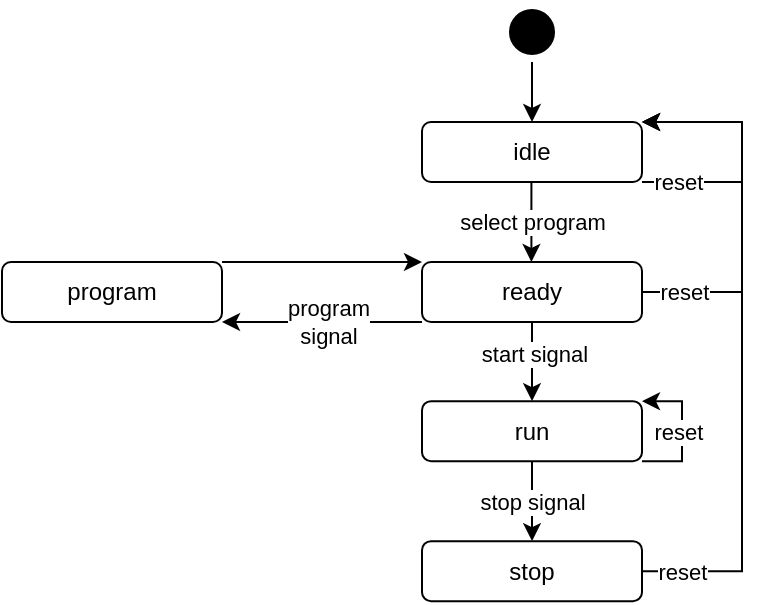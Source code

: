 <mxfile version="16.5.6" type="device"><diagram id="iAzm2OcYthpOr3nZGnLL" name="Page-1"><mxGraphModel dx="677" dy="377" grid="1" gridSize="10" guides="1" tooltips="1" connect="1" arrows="1" fold="1" page="1" pageScale="1" pageWidth="850" pageHeight="1100" math="0" shadow="0"><root><mxCell id="0"/><mxCell id="1" parent="0"/><mxCell id="tg35xShgb-QXrn2WEw-e-8" style="edgeStyle=orthogonalEdgeStyle;rounded=0;orthogonalLoop=1;jettySize=auto;html=1;strokeColor=#000000;entryX=0.5;entryY=0;entryDx=0;entryDy=0;exitX=0.5;exitY=1;exitDx=0;exitDy=0;" parent="1" source="tg35xShgb-QXrn2WEw-e-33" target="tg35xShgb-QXrn2WEw-e-5" edge="1"><mxGeometry relative="1" as="geometry"><mxPoint x="375" y="250" as="sourcePoint"/><Array as="points"><mxPoint x="375" y="290"/><mxPoint x="375" y="290"/></Array></mxGeometry></mxCell><mxCell id="tg35xShgb-QXrn2WEw-e-38" value="start signal" style="edgeLabel;html=1;align=center;verticalAlign=middle;resizable=0;points=[];" parent="tg35xShgb-QXrn2WEw-e-8" vertex="1" connectable="0"><mxGeometry x="-0.225" y="1" relative="1" as="geometry"><mxPoint as="offset"/></mxGeometry></mxCell><mxCell id="tg35xShgb-QXrn2WEw-e-36" style="edgeStyle=orthogonalEdgeStyle;rounded=0;orthogonalLoop=1;jettySize=auto;html=1;entryX=0.5;entryY=0;entryDx=0;entryDy=0;strokeColor=#000000;" parent="1" edge="1"><mxGeometry relative="1" as="geometry"><mxPoint x="374.71" y="200" as="sourcePoint"/><mxPoint x="374.71" y="240" as="targetPoint"/><Array as="points"><mxPoint x="374.71" y="220"/><mxPoint x="374.71" y="220"/></Array></mxGeometry></mxCell><mxCell id="tg35xShgb-QXrn2WEw-e-37" value="select program" style="edgeLabel;html=1;align=center;verticalAlign=middle;resizable=0;points=[];" parent="tg35xShgb-QXrn2WEw-e-36" vertex="1" connectable="0"><mxGeometry x="0.239" relative="1" as="geometry"><mxPoint y="-5" as="offset"/></mxGeometry></mxCell><mxCell id="tg35xShgb-QXrn2WEw-e-1" value="idle" style="rounded=1;whiteSpace=wrap;html=1;" parent="1" vertex="1"><mxGeometry x="320" y="170" width="110" height="30" as="geometry"/></mxCell><mxCell id="tg35xShgb-QXrn2WEw-e-4" value="" style="edgeStyle=orthogonalEdgeStyle;rounded=0;orthogonalLoop=1;jettySize=auto;html=1;strokeColor=#000000;" parent="1" source="tg35xShgb-QXrn2WEw-e-2" target="tg35xShgb-QXrn2WEw-e-1" edge="1"><mxGeometry relative="1" as="geometry"/></mxCell><mxCell id="tg35xShgb-QXrn2WEw-e-2" value="" style="ellipse;html=1;shape=startState;fillColor=#000000;strokeColor=#000000;" parent="1" vertex="1"><mxGeometry x="360" y="110" width="30" height="30" as="geometry"/></mxCell><mxCell id="tg35xShgb-QXrn2WEw-e-22" style="edgeStyle=orthogonalEdgeStyle;rounded=0;orthogonalLoop=1;jettySize=auto;html=1;entryX=0.5;entryY=0;entryDx=0;entryDy=0;strokeColor=#000000;" parent="1" source="tg35xShgb-QXrn2WEw-e-5" target="tg35xShgb-QXrn2WEw-e-20" edge="1"><mxGeometry relative="1" as="geometry"/></mxCell><mxCell id="tg35xShgb-QXrn2WEw-e-23" value="stop signal" style="edgeLabel;html=1;align=center;verticalAlign=middle;resizable=0;points=[];" parent="tg35xShgb-QXrn2WEw-e-22" vertex="1" connectable="0"><mxGeometry x="-0.333" y="-1" relative="1" as="geometry"><mxPoint x="1" y="7" as="offset"/></mxGeometry></mxCell><mxCell id="tg35xShgb-QXrn2WEw-e-28" style="edgeStyle=orthogonalEdgeStyle;rounded=0;orthogonalLoop=1;jettySize=auto;html=1;strokeColor=#000000;exitX=1;exitY=1;exitDx=0;exitDy=0;entryX=1;entryY=0;entryDx=0;entryDy=0;" parent="1" source="tg35xShgb-QXrn2WEw-e-5" target="tg35xShgb-QXrn2WEw-e-5" edge="1"><mxGeometry relative="1" as="geometry"><mxPoint x="434" y="299.57" as="targetPoint"/><Array as="points"><mxPoint x="450" y="339.57"/><mxPoint x="450" y="309.57"/></Array></mxGeometry></mxCell><mxCell id="tg35xShgb-QXrn2WEw-e-29" value="reset" style="edgeLabel;html=1;align=center;verticalAlign=middle;resizable=0;points=[];" parent="tg35xShgb-QXrn2WEw-e-28" vertex="1" connectable="0"><mxGeometry x="-0.298" y="2" relative="1" as="geometry"><mxPoint y="-10" as="offset"/></mxGeometry></mxCell><mxCell id="tg35xShgb-QXrn2WEw-e-5" value="run" style="rounded=1;whiteSpace=wrap;html=1;strokeColor=#000000;" parent="1" vertex="1"><mxGeometry x="320" y="309.57" width="110" height="30" as="geometry"/></mxCell><mxCell id="tg35xShgb-QXrn2WEw-e-24" style="edgeStyle=orthogonalEdgeStyle;rounded=0;orthogonalLoop=1;jettySize=auto;html=1;entryX=1;entryY=0;entryDx=0;entryDy=0;strokeColor=#000000;exitX=1;exitY=0.5;exitDx=0;exitDy=0;" parent="1" source="tg35xShgb-QXrn2WEw-e-20" target="tg35xShgb-QXrn2WEw-e-1" edge="1"><mxGeometry relative="1" as="geometry"><Array as="points"><mxPoint x="480" y="395"/><mxPoint x="480" y="170"/></Array></mxGeometry></mxCell><mxCell id="tg35xShgb-QXrn2WEw-e-26" value="&lt;div&gt;reset&lt;/div&gt;" style="edgeLabel;html=1;align=center;verticalAlign=middle;resizable=0;points=[];" parent="tg35xShgb-QXrn2WEw-e-24" vertex="1" connectable="0"><mxGeometry x="-0.323" y="-1" relative="1" as="geometry"><mxPoint x="-31" y="60" as="offset"/></mxGeometry></mxCell><mxCell id="tg35xShgb-QXrn2WEw-e-20" value="stop" style="rounded=1;whiteSpace=wrap;html=1;" parent="1" vertex="1"><mxGeometry x="320" y="379.57" width="110" height="30" as="geometry"/></mxCell><mxCell id="tg35xShgb-QXrn2WEw-e-30" style="edgeStyle=orthogonalEdgeStyle;rounded=0;orthogonalLoop=1;jettySize=auto;html=1;strokeColor=#000000;entryX=1;entryY=0;entryDx=0;entryDy=0;exitX=1;exitY=1;exitDx=0;exitDy=0;" parent="1" target="tg35xShgb-QXrn2WEw-e-1" edge="1" source="tg35xShgb-QXrn2WEw-e-1"><mxGeometry relative="1" as="geometry"><mxPoint x="430" y="170" as="targetPoint"/><mxPoint x="430" y="185" as="sourcePoint"/><Array as="points"><mxPoint x="480" y="200"/><mxPoint x="480" y="170"/></Array></mxGeometry></mxCell><mxCell id="tg35xShgb-QXrn2WEw-e-31" value="reset" style="edgeLabel;html=1;align=center;verticalAlign=middle;resizable=0;points=[];" parent="tg35xShgb-QXrn2WEw-e-30" vertex="1" connectable="0"><mxGeometry x="-0.298" y="2" relative="1" as="geometry"><mxPoint x="-28" y="2" as="offset"/></mxGeometry></mxCell><mxCell id="tg35xShgb-QXrn2WEw-e-34" style="edgeStyle=orthogonalEdgeStyle;rounded=0;orthogonalLoop=1;jettySize=auto;html=1;entryX=1;entryY=0;entryDx=0;entryDy=0;strokeColor=#000000;exitX=1;exitY=0.5;exitDx=0;exitDy=0;" parent="1" source="tg35xShgb-QXrn2WEw-e-33" target="tg35xShgb-QXrn2WEw-e-1" edge="1"><mxGeometry relative="1" as="geometry"><Array as="points"><mxPoint x="480" y="255"/><mxPoint x="480" y="170"/></Array></mxGeometry></mxCell><mxCell id="tg35xShgb-QXrn2WEw-e-35" value="reset" style="edgeLabel;html=1;align=center;verticalAlign=middle;resizable=0;points=[];" parent="tg35xShgb-QXrn2WEw-e-34" vertex="1" connectable="0"><mxGeometry x="-0.781" y="-2" relative="1" as="geometry"><mxPoint y="-2" as="offset"/></mxGeometry></mxCell><mxCell id="tg35xShgb-QXrn2WEw-e-42" style="edgeStyle=orthogonalEdgeStyle;rounded=0;orthogonalLoop=1;jettySize=auto;html=1;entryX=1;entryY=1;entryDx=0;entryDy=0;strokeColor=#000000;exitX=0;exitY=1;exitDx=0;exitDy=0;" parent="1" source="tg35xShgb-QXrn2WEw-e-33" target="tg35xShgb-QXrn2WEw-e-41" edge="1"><mxGeometry relative="1" as="geometry"><Array as="points"><mxPoint x="270" y="270"/><mxPoint x="270" y="270"/></Array></mxGeometry></mxCell><mxCell id="tg35xShgb-QXrn2WEw-e-43" value="&lt;div&gt;program&lt;/div&gt;&lt;div&gt;signal&lt;br&gt;&lt;/div&gt;" style="edgeLabel;html=1;align=center;verticalAlign=middle;resizable=0;points=[];" parent="tg35xShgb-QXrn2WEw-e-42" vertex="1" connectable="0"><mxGeometry x="-0.275" y="2" relative="1" as="geometry"><mxPoint x="-11" y="-2" as="offset"/></mxGeometry></mxCell><mxCell id="tg35xShgb-QXrn2WEw-e-33" value="ready" style="rounded=1;whiteSpace=wrap;html=1;" parent="1" vertex="1"><mxGeometry x="320" y="240" width="110" height="30" as="geometry"/></mxCell><mxCell id="tg35xShgb-QXrn2WEw-e-44" style="edgeStyle=orthogonalEdgeStyle;rounded=0;orthogonalLoop=1;jettySize=auto;html=1;strokeColor=#000000;exitX=1;exitY=0;exitDx=0;exitDy=0;entryX=0;entryY=0;entryDx=0;entryDy=0;" parent="1" source="tg35xShgb-QXrn2WEw-e-41" target="tg35xShgb-QXrn2WEw-e-33" edge="1"><mxGeometry relative="1" as="geometry"><mxPoint x="330" y="240" as="targetPoint"/><Array as="points"><mxPoint x="280" y="240"/><mxPoint x="280" y="240"/></Array></mxGeometry></mxCell><mxCell id="tg35xShgb-QXrn2WEw-e-41" value="program" style="rounded=1;whiteSpace=wrap;html=1;strokeColor=#000000;" parent="1" vertex="1"><mxGeometry x="110" y="240" width="110" height="30" as="geometry"/></mxCell></root></mxGraphModel></diagram></mxfile>